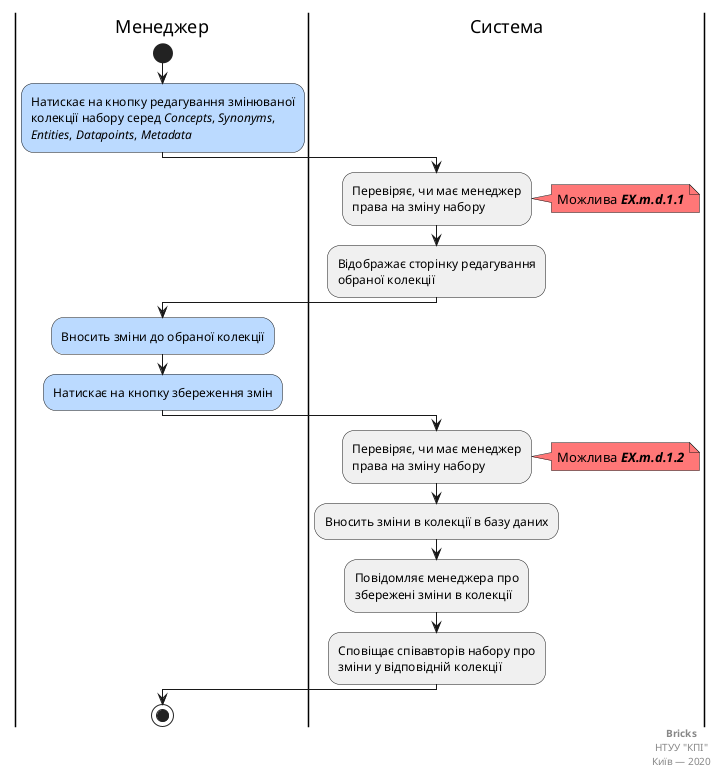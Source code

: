 @startuml

    |Менеджер|

        start;

        #bbdaff:Натискає на кнопку редагування змінюваної
        колекції набору серед <i>Concepts</i>, <i>Synonyms</i>,
        <i>Entities</i>, <i>Datapoints</i>, <i>Metadata</i>;

    |Система|

        #f0f0f0:Перевіряє, чи має менеджер
        права на зміну набору;

        note right #f77
            Можлива <b><i>EX.m.d.1.1</i></b>
        end note

        #f0f0f0:Відображає сторінку редагування
        обраної колекції;

    |Менеджер|

        #bbdaff:Вносить зміни до обраної колекції;

        #bbdaff:Натискає на кнопку збереження змін;

    |Система|

        #f0f0f0:Перевіряє, чи має менеджер
        права на зміну набору;

        note right #f77
            Можлива <b><i>EX.m.d.1.2</i></b>
        end note

        #f0f0f0:Вносить зміни в колекції в базу даних;

        #f0f0f0:Повідомляє менеджера про
        збережені зміни в колекції;

        #f0f0f0:Сповіщає співавторів набору про
        зміни у відповідній колекції;

    |Менеджер|

        stop;

    right footer
        <b>Bricks</b>
        НТУУ "КПІ"
        Київ — 2020
    end footer

@enduml